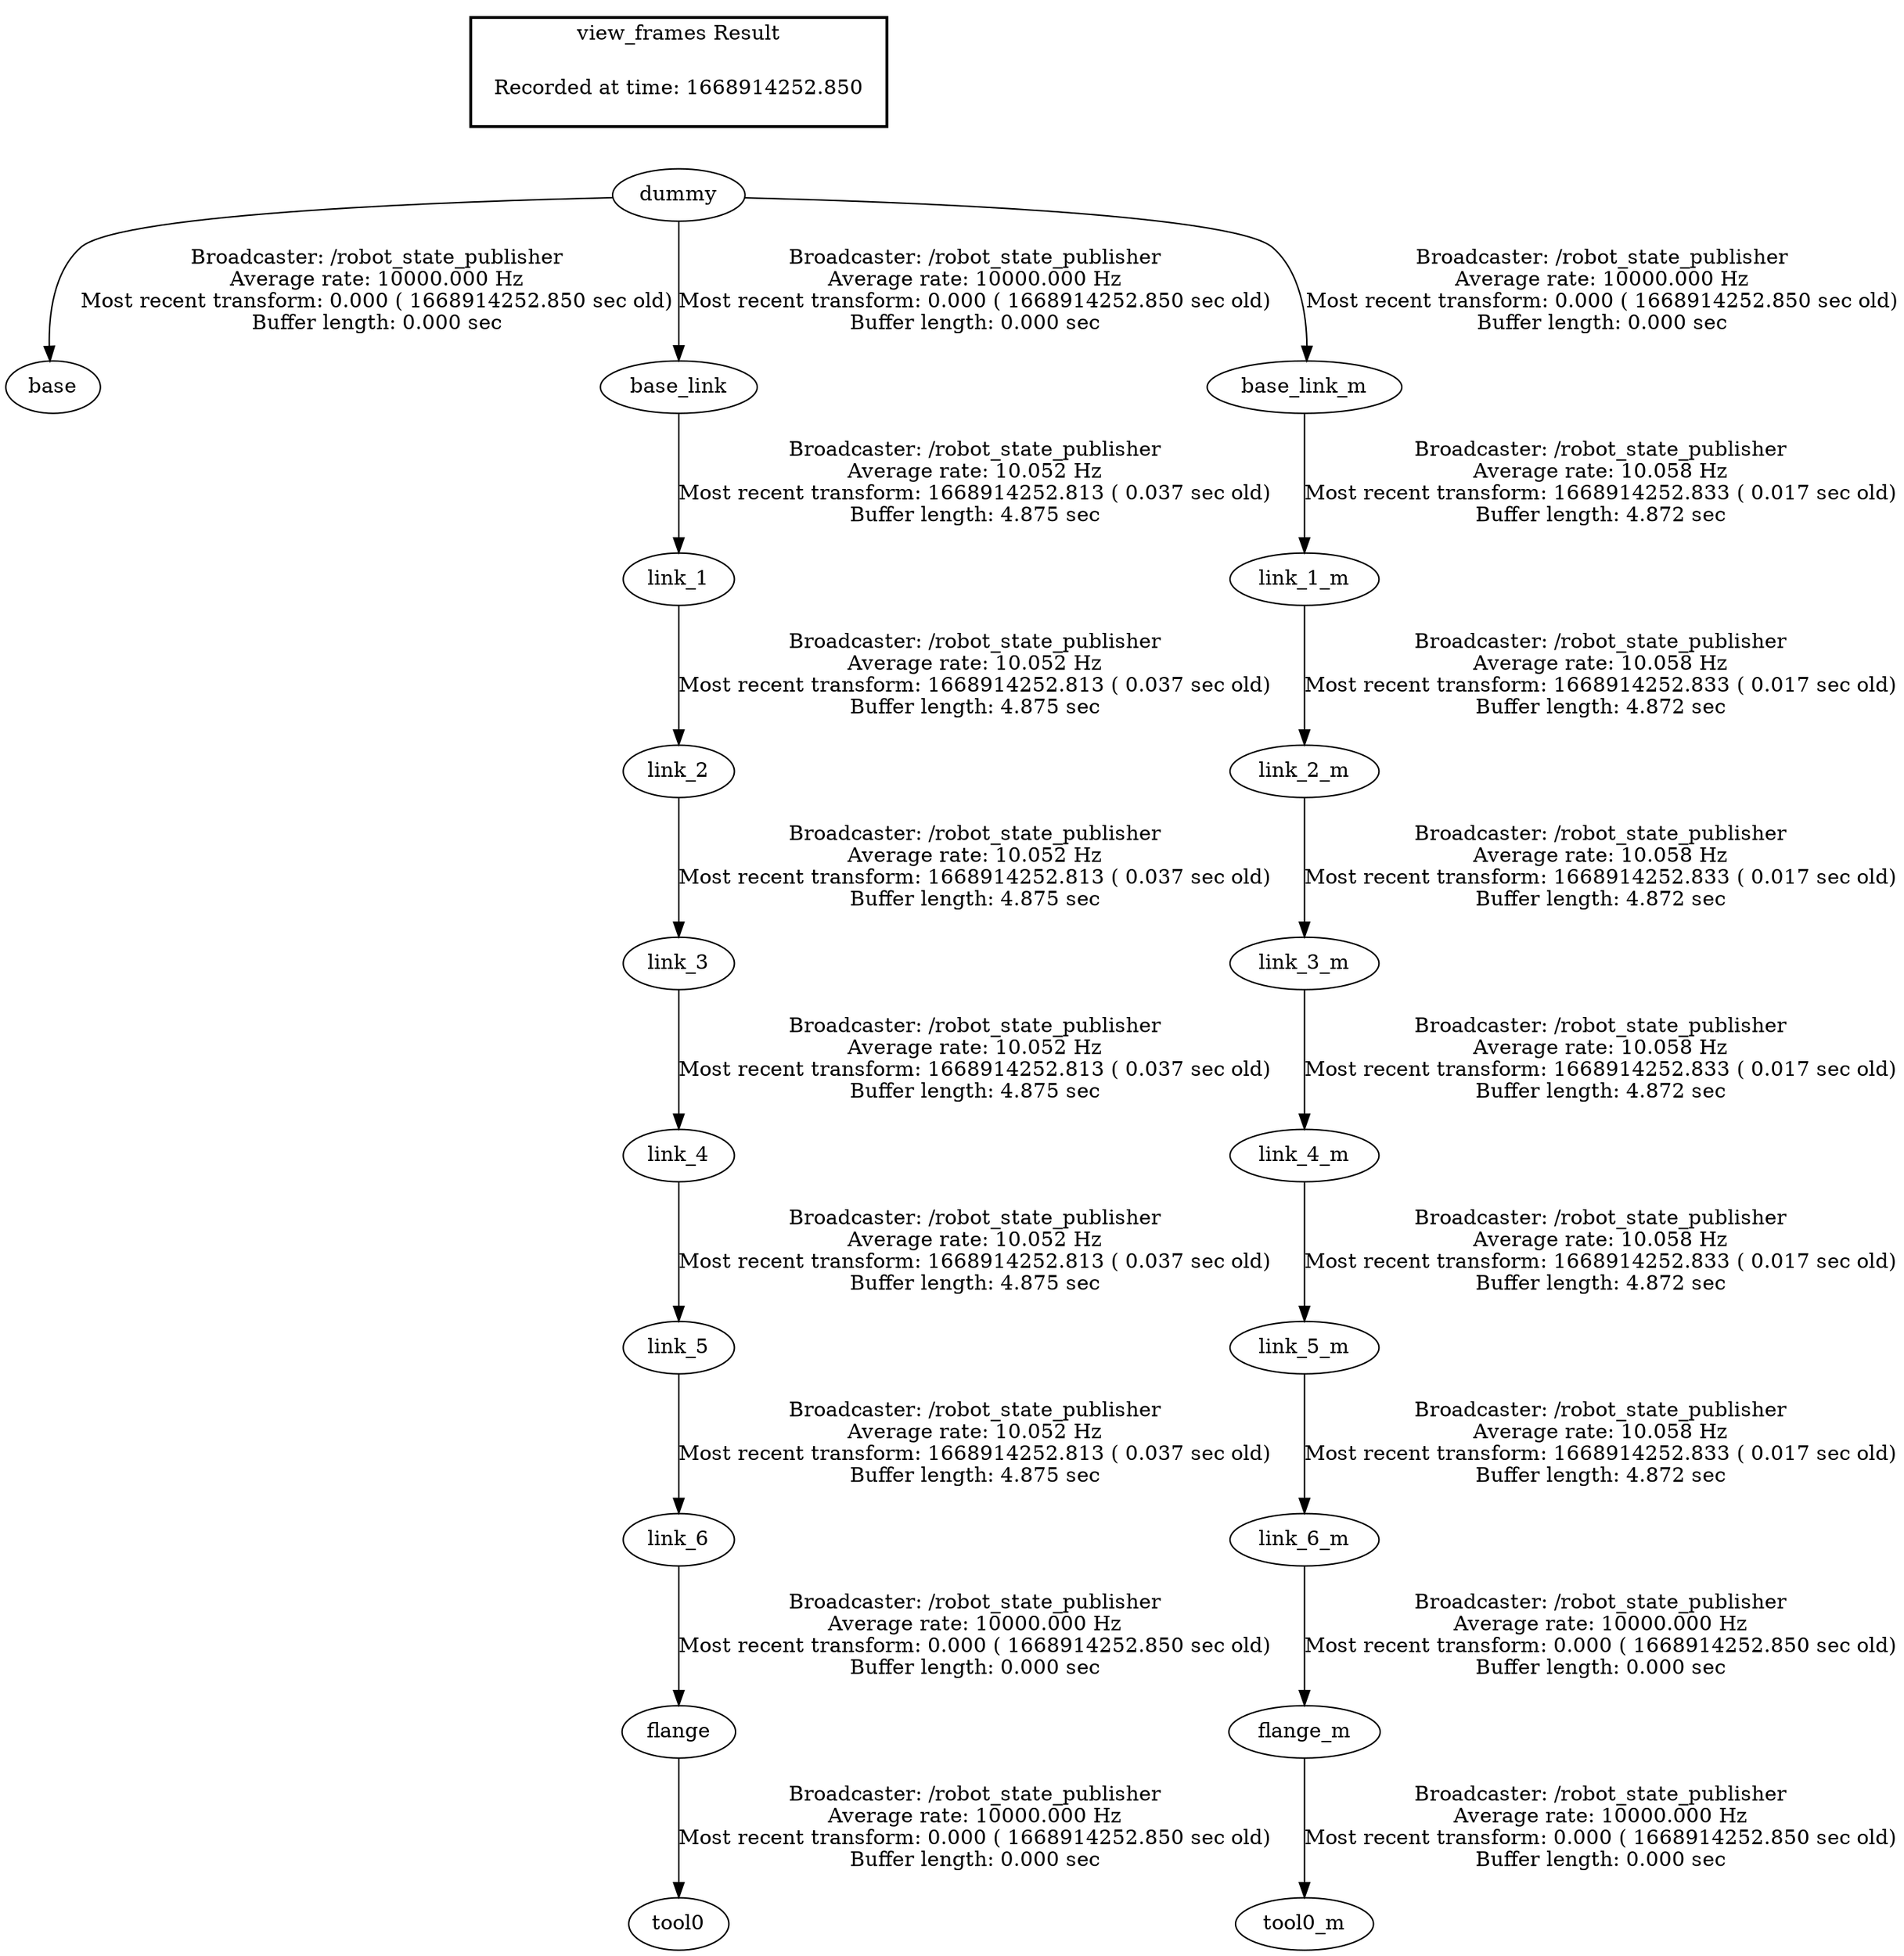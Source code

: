 digraph G {
"dummy" -> "base"[label="Broadcaster: /robot_state_publisher\nAverage rate: 10000.000 Hz\nMost recent transform: 0.000 ( 1668914252.850 sec old)\nBuffer length: 0.000 sec\n"];
"dummy" -> "base_link"[label="Broadcaster: /robot_state_publisher\nAverage rate: 10000.000 Hz\nMost recent transform: 0.000 ( 1668914252.850 sec old)\nBuffer length: 0.000 sec\n"];
"dummy" -> "base_link_m"[label="Broadcaster: /robot_state_publisher\nAverage rate: 10000.000 Hz\nMost recent transform: 0.000 ( 1668914252.850 sec old)\nBuffer length: 0.000 sec\n"];
"link_6" -> "flange"[label="Broadcaster: /robot_state_publisher\nAverage rate: 10000.000 Hz\nMost recent transform: 0.000 ( 1668914252.850 sec old)\nBuffer length: 0.000 sec\n"];
"link_5" -> "link_6"[label="Broadcaster: /robot_state_publisher\nAverage rate: 10.052 Hz\nMost recent transform: 1668914252.813 ( 0.037 sec old)\nBuffer length: 4.875 sec\n"];
"link_6_m" -> "flange_m"[label="Broadcaster: /robot_state_publisher\nAverage rate: 10000.000 Hz\nMost recent transform: 0.000 ( 1668914252.850 sec old)\nBuffer length: 0.000 sec\n"];
"link_5_m" -> "link_6_m"[label="Broadcaster: /robot_state_publisher\nAverage rate: 10.058 Hz\nMost recent transform: 1668914252.833 ( 0.017 sec old)\nBuffer length: 4.872 sec\n"];
"flange" -> "tool0"[label="Broadcaster: /robot_state_publisher\nAverage rate: 10000.000 Hz\nMost recent transform: 0.000 ( 1668914252.850 sec old)\nBuffer length: 0.000 sec\n"];
"flange_m" -> "tool0_m"[label="Broadcaster: /robot_state_publisher\nAverage rate: 10000.000 Hz\nMost recent transform: 0.000 ( 1668914252.850 sec old)\nBuffer length: 0.000 sec\n"];
"base_link" -> "link_1"[label="Broadcaster: /robot_state_publisher\nAverage rate: 10.052 Hz\nMost recent transform: 1668914252.813 ( 0.037 sec old)\nBuffer length: 4.875 sec\n"];
"link_1" -> "link_2"[label="Broadcaster: /robot_state_publisher\nAverage rate: 10.052 Hz\nMost recent transform: 1668914252.813 ( 0.037 sec old)\nBuffer length: 4.875 sec\n"];
"link_2" -> "link_3"[label="Broadcaster: /robot_state_publisher\nAverage rate: 10.052 Hz\nMost recent transform: 1668914252.813 ( 0.037 sec old)\nBuffer length: 4.875 sec\n"];
"link_3" -> "link_4"[label="Broadcaster: /robot_state_publisher\nAverage rate: 10.052 Hz\nMost recent transform: 1668914252.813 ( 0.037 sec old)\nBuffer length: 4.875 sec\n"];
"link_4" -> "link_5"[label="Broadcaster: /robot_state_publisher\nAverage rate: 10.052 Hz\nMost recent transform: 1668914252.813 ( 0.037 sec old)\nBuffer length: 4.875 sec\n"];
"base_link_m" -> "link_1_m"[label="Broadcaster: /robot_state_publisher\nAverage rate: 10.058 Hz\nMost recent transform: 1668914252.833 ( 0.017 sec old)\nBuffer length: 4.872 sec\n"];
"link_1_m" -> "link_2_m"[label="Broadcaster: /robot_state_publisher\nAverage rate: 10.058 Hz\nMost recent transform: 1668914252.833 ( 0.017 sec old)\nBuffer length: 4.872 sec\n"];
"link_2_m" -> "link_3_m"[label="Broadcaster: /robot_state_publisher\nAverage rate: 10.058 Hz\nMost recent transform: 1668914252.833 ( 0.017 sec old)\nBuffer length: 4.872 sec\n"];
"link_3_m" -> "link_4_m"[label="Broadcaster: /robot_state_publisher\nAverage rate: 10.058 Hz\nMost recent transform: 1668914252.833 ( 0.017 sec old)\nBuffer length: 4.872 sec\n"];
"link_4_m" -> "link_5_m"[label="Broadcaster: /robot_state_publisher\nAverage rate: 10.058 Hz\nMost recent transform: 1668914252.833 ( 0.017 sec old)\nBuffer length: 4.872 sec\n"];
edge [style=invis];
 subgraph cluster_legend { style=bold; color=black; label ="view_frames Result";
"Recorded at time: 1668914252.850"[ shape=plaintext ] ;
 }->"dummy";
}